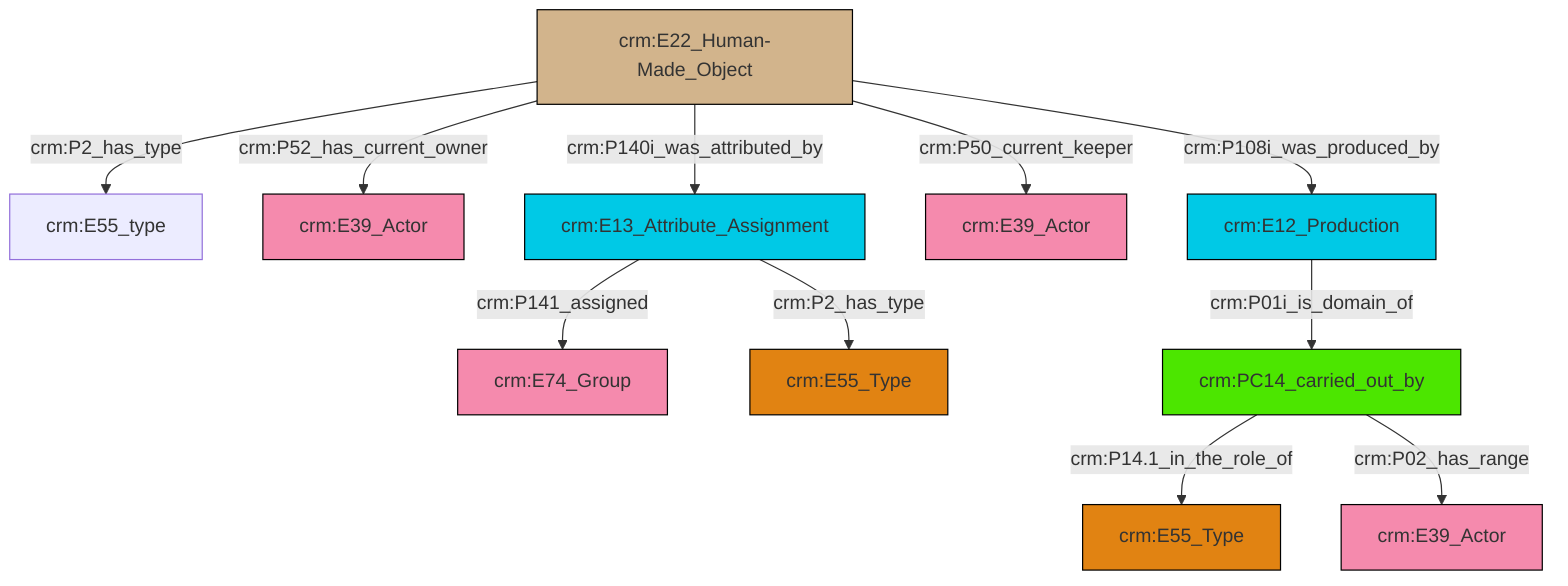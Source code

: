 graph TD
classDef Literal fill:#f2f2f2,stroke:#000000;
classDef CRM_Entity fill:#FFFFFF,stroke:#000000;
classDef Temporal_Entity fill:#00C9E6, stroke:#000000;
classDef Type fill:#E18312, stroke:#000000;
classDef Time-Span fill:#2C9C91, stroke:#000000;
classDef Appellation fill:#FFEB7F, stroke:#000000;
classDef Place fill:#008836, stroke:#000000;
classDef Persistent_Item fill:#B266B2, stroke:#000000;
classDef Conceptual_Object fill:#FFD700, stroke:#000000;
classDef Physical_Thing fill:#D2B48C, stroke:#000000;
classDef Actor fill:#f58aad, stroke:#000000;
classDef PC_Classes fill:#4ce600, stroke:#000000;
classDef Multi fill:#cccccc,stroke:#000000;

2["crm:E22_Human-Made_Object"]:::Physical_Thing -->|crm:P2_has_type| 3["crm:E55_type"]:::Default
2["crm:E22_Human-Made_Object"]:::Physical_Thing -->|crm:P52_has_current_owner| 4["crm:E39_Actor"]:::Actor
5["crm:E13_Attribute_Assignment"]:::Temporal_Entity -->|crm:P141_assigned| 6["crm:E74_Group"]:::Actor
2["crm:E22_Human-Made_Object"]:::Physical_Thing -->|crm:P140i_was_attributed_by| 5["crm:E13_Attribute_Assignment"]:::Temporal_Entity
0["crm:E12_Production"]:::Temporal_Entity -->|crm:P01i_is_domain_of| 13["crm:PC14_carried_out_by"]:::PC_Classes
13["crm:PC14_carried_out_by"]:::PC_Classes -->|crm:P14.1_in_the_role_of| 18["crm:E55_Type"]:::Type
2["crm:E22_Human-Made_Object"]:::Physical_Thing -->|crm:P50_current_keeper| 7["crm:E39_Actor"]:::Actor
2["crm:E22_Human-Made_Object"]:::Physical_Thing -->|crm:P108i_was_produced_by| 0["crm:E12_Production"]:::Temporal_Entity
13["crm:PC14_carried_out_by"]:::PC_Classes -->|crm:P02_has_range| 9["crm:E39_Actor"]:::Actor
5["crm:E13_Attribute_Assignment"]:::Temporal_Entity -->|crm:P2_has_type| 16["crm:E55_Type"]:::Type